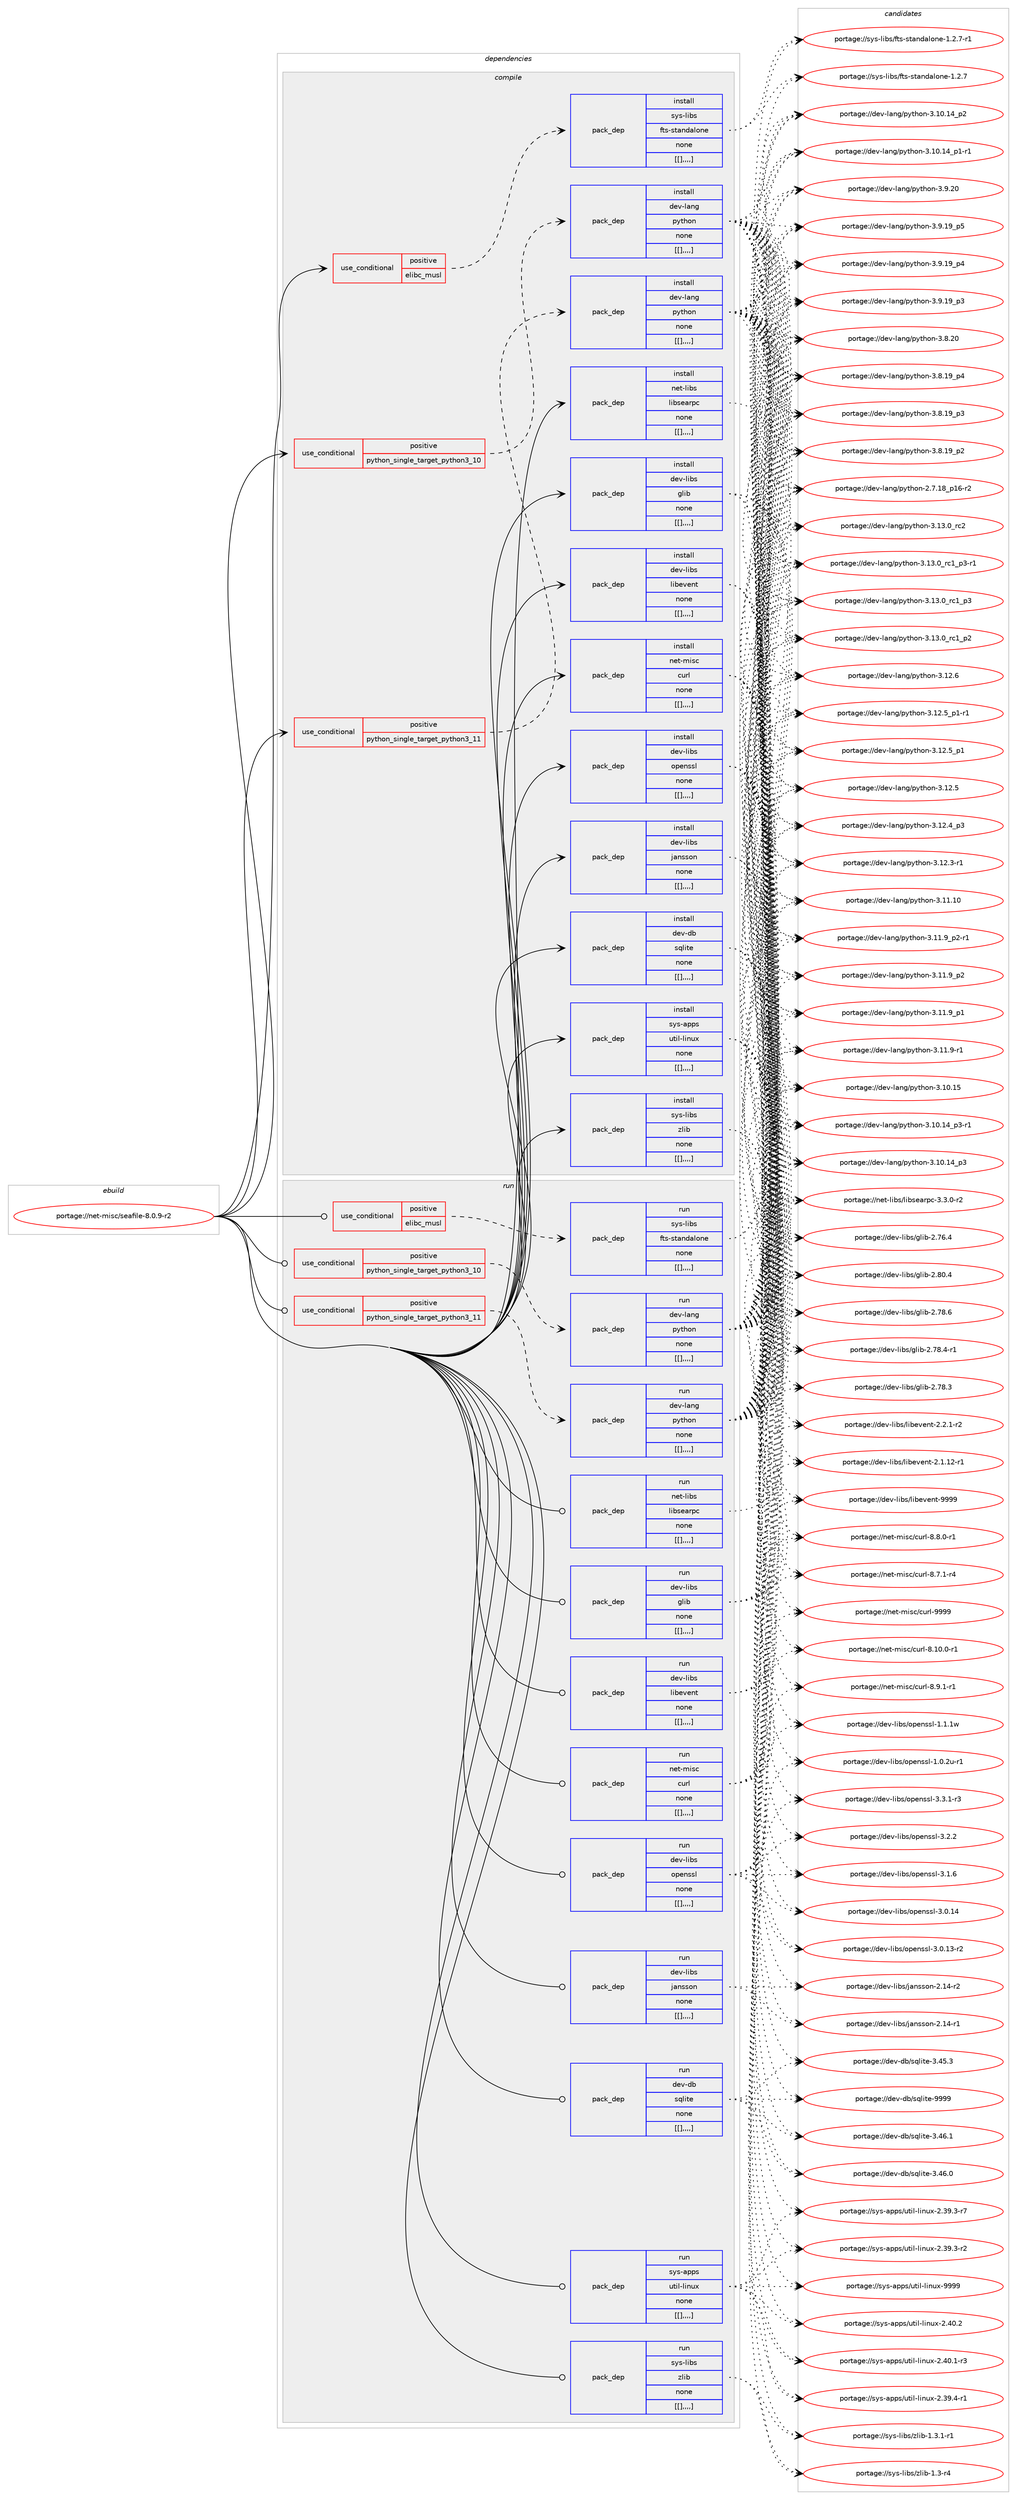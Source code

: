 digraph prolog {

# *************
# Graph options
# *************

newrank=true;
concentrate=true;
compound=true;
graph [rankdir=LR,fontname=Helvetica,fontsize=10,ranksep=1.5];#, ranksep=2.5, nodesep=0.2];
edge  [arrowhead=vee];
node  [fontname=Helvetica,fontsize=10];

# **********
# The ebuild
# **********

subgraph cluster_leftcol {
color=gray;
label=<<i>ebuild</i>>;
id [label="portage://net-misc/seafile-8.0.9-r2", color=red, width=4, href="../net-misc/seafile-8.0.9-r2.svg"];
}

# ****************
# The dependencies
# ****************

subgraph cluster_midcol {
color=gray;
label=<<i>dependencies</i>>;
subgraph cluster_compile {
fillcolor="#eeeeee";
style=filled;
label=<<i>compile</i>>;
subgraph cond102984 {
dependency392266 [label=<<TABLE BORDER="0" CELLBORDER="1" CELLSPACING="0" CELLPADDING="4"><TR><TD ROWSPAN="3" CELLPADDING="10">use_conditional</TD></TR><TR><TD>positive</TD></TR><TR><TD>elibc_musl</TD></TR></TABLE>>, shape=none, color=red];
subgraph pack286423 {
dependency392267 [label=<<TABLE BORDER="0" CELLBORDER="1" CELLSPACING="0" CELLPADDING="4" WIDTH="220"><TR><TD ROWSPAN="6" CELLPADDING="30">pack_dep</TD></TR><TR><TD WIDTH="110">install</TD></TR><TR><TD>sys-libs</TD></TR><TR><TD>fts-standalone</TD></TR><TR><TD>none</TD></TR><TR><TD>[[],,,,]</TD></TR></TABLE>>, shape=none, color=blue];
}
dependency392266:e -> dependency392267:w [weight=20,style="dashed",arrowhead="vee"];
}
id:e -> dependency392266:w [weight=20,style="solid",arrowhead="vee"];
subgraph cond102985 {
dependency392268 [label=<<TABLE BORDER="0" CELLBORDER="1" CELLSPACING="0" CELLPADDING="4"><TR><TD ROWSPAN="3" CELLPADDING="10">use_conditional</TD></TR><TR><TD>positive</TD></TR><TR><TD>python_single_target_python3_10</TD></TR></TABLE>>, shape=none, color=red];
subgraph pack286424 {
dependency392269 [label=<<TABLE BORDER="0" CELLBORDER="1" CELLSPACING="0" CELLPADDING="4" WIDTH="220"><TR><TD ROWSPAN="6" CELLPADDING="30">pack_dep</TD></TR><TR><TD WIDTH="110">install</TD></TR><TR><TD>dev-lang</TD></TR><TR><TD>python</TD></TR><TR><TD>none</TD></TR><TR><TD>[[],,,,]</TD></TR></TABLE>>, shape=none, color=blue];
}
dependency392268:e -> dependency392269:w [weight=20,style="dashed",arrowhead="vee"];
}
id:e -> dependency392268:w [weight=20,style="solid",arrowhead="vee"];
subgraph cond102986 {
dependency392270 [label=<<TABLE BORDER="0" CELLBORDER="1" CELLSPACING="0" CELLPADDING="4"><TR><TD ROWSPAN="3" CELLPADDING="10">use_conditional</TD></TR><TR><TD>positive</TD></TR><TR><TD>python_single_target_python3_11</TD></TR></TABLE>>, shape=none, color=red];
subgraph pack286425 {
dependency392271 [label=<<TABLE BORDER="0" CELLBORDER="1" CELLSPACING="0" CELLPADDING="4" WIDTH="220"><TR><TD ROWSPAN="6" CELLPADDING="30">pack_dep</TD></TR><TR><TD WIDTH="110">install</TD></TR><TR><TD>dev-lang</TD></TR><TR><TD>python</TD></TR><TR><TD>none</TD></TR><TR><TD>[[],,,,]</TD></TR></TABLE>>, shape=none, color=blue];
}
dependency392270:e -> dependency392271:w [weight=20,style="dashed",arrowhead="vee"];
}
id:e -> dependency392270:w [weight=20,style="solid",arrowhead="vee"];
subgraph pack286426 {
dependency392272 [label=<<TABLE BORDER="0" CELLBORDER="1" CELLSPACING="0" CELLPADDING="4" WIDTH="220"><TR><TD ROWSPAN="6" CELLPADDING="30">pack_dep</TD></TR><TR><TD WIDTH="110">install</TD></TR><TR><TD>dev-db</TD></TR><TR><TD>sqlite</TD></TR><TR><TD>none</TD></TR><TR><TD>[[],,,,]</TD></TR></TABLE>>, shape=none, color=blue];
}
id:e -> dependency392272:w [weight=20,style="solid",arrowhead="vee"];
subgraph pack286427 {
dependency392273 [label=<<TABLE BORDER="0" CELLBORDER="1" CELLSPACING="0" CELLPADDING="4" WIDTH="220"><TR><TD ROWSPAN="6" CELLPADDING="30">pack_dep</TD></TR><TR><TD WIDTH="110">install</TD></TR><TR><TD>dev-libs</TD></TR><TR><TD>glib</TD></TR><TR><TD>none</TD></TR><TR><TD>[[],,,,]</TD></TR></TABLE>>, shape=none, color=blue];
}
id:e -> dependency392273:w [weight=20,style="solid",arrowhead="vee"];
subgraph pack286428 {
dependency392274 [label=<<TABLE BORDER="0" CELLBORDER="1" CELLSPACING="0" CELLPADDING="4" WIDTH="220"><TR><TD ROWSPAN="6" CELLPADDING="30">pack_dep</TD></TR><TR><TD WIDTH="110">install</TD></TR><TR><TD>dev-libs</TD></TR><TR><TD>jansson</TD></TR><TR><TD>none</TD></TR><TR><TD>[[],,,,]</TD></TR></TABLE>>, shape=none, color=blue];
}
id:e -> dependency392274:w [weight=20,style="solid",arrowhead="vee"];
subgraph pack286429 {
dependency392275 [label=<<TABLE BORDER="0" CELLBORDER="1" CELLSPACING="0" CELLPADDING="4" WIDTH="220"><TR><TD ROWSPAN="6" CELLPADDING="30">pack_dep</TD></TR><TR><TD WIDTH="110">install</TD></TR><TR><TD>dev-libs</TD></TR><TR><TD>libevent</TD></TR><TR><TD>none</TD></TR><TR><TD>[[],,,,]</TD></TR></TABLE>>, shape=none, color=blue];
}
id:e -> dependency392275:w [weight=20,style="solid",arrowhead="vee"];
subgraph pack286430 {
dependency392276 [label=<<TABLE BORDER="0" CELLBORDER="1" CELLSPACING="0" CELLPADDING="4" WIDTH="220"><TR><TD ROWSPAN="6" CELLPADDING="30">pack_dep</TD></TR><TR><TD WIDTH="110">install</TD></TR><TR><TD>dev-libs</TD></TR><TR><TD>openssl</TD></TR><TR><TD>none</TD></TR><TR><TD>[[],,,,]</TD></TR></TABLE>>, shape=none, color=blue];
}
id:e -> dependency392276:w [weight=20,style="solid",arrowhead="vee"];
subgraph pack286431 {
dependency392277 [label=<<TABLE BORDER="0" CELLBORDER="1" CELLSPACING="0" CELLPADDING="4" WIDTH="220"><TR><TD ROWSPAN="6" CELLPADDING="30">pack_dep</TD></TR><TR><TD WIDTH="110">install</TD></TR><TR><TD>net-libs</TD></TR><TR><TD>libsearpc</TD></TR><TR><TD>none</TD></TR><TR><TD>[[],,,,]</TD></TR></TABLE>>, shape=none, color=blue];
}
id:e -> dependency392277:w [weight=20,style="solid",arrowhead="vee"];
subgraph pack286432 {
dependency392278 [label=<<TABLE BORDER="0" CELLBORDER="1" CELLSPACING="0" CELLPADDING="4" WIDTH="220"><TR><TD ROWSPAN="6" CELLPADDING="30">pack_dep</TD></TR><TR><TD WIDTH="110">install</TD></TR><TR><TD>net-misc</TD></TR><TR><TD>curl</TD></TR><TR><TD>none</TD></TR><TR><TD>[[],,,,]</TD></TR></TABLE>>, shape=none, color=blue];
}
id:e -> dependency392278:w [weight=20,style="solid",arrowhead="vee"];
subgraph pack286433 {
dependency392279 [label=<<TABLE BORDER="0" CELLBORDER="1" CELLSPACING="0" CELLPADDING="4" WIDTH="220"><TR><TD ROWSPAN="6" CELLPADDING="30">pack_dep</TD></TR><TR><TD WIDTH="110">install</TD></TR><TR><TD>sys-apps</TD></TR><TR><TD>util-linux</TD></TR><TR><TD>none</TD></TR><TR><TD>[[],,,,]</TD></TR></TABLE>>, shape=none, color=blue];
}
id:e -> dependency392279:w [weight=20,style="solid",arrowhead="vee"];
subgraph pack286434 {
dependency392280 [label=<<TABLE BORDER="0" CELLBORDER="1" CELLSPACING="0" CELLPADDING="4" WIDTH="220"><TR><TD ROWSPAN="6" CELLPADDING="30">pack_dep</TD></TR><TR><TD WIDTH="110">install</TD></TR><TR><TD>sys-libs</TD></TR><TR><TD>zlib</TD></TR><TR><TD>none</TD></TR><TR><TD>[[],,,,]</TD></TR></TABLE>>, shape=none, color=blue];
}
id:e -> dependency392280:w [weight=20,style="solid",arrowhead="vee"];
}
subgraph cluster_compileandrun {
fillcolor="#eeeeee";
style=filled;
label=<<i>compile and run</i>>;
}
subgraph cluster_run {
fillcolor="#eeeeee";
style=filled;
label=<<i>run</i>>;
subgraph cond102987 {
dependency392281 [label=<<TABLE BORDER="0" CELLBORDER="1" CELLSPACING="0" CELLPADDING="4"><TR><TD ROWSPAN="3" CELLPADDING="10">use_conditional</TD></TR><TR><TD>positive</TD></TR><TR><TD>elibc_musl</TD></TR></TABLE>>, shape=none, color=red];
subgraph pack286435 {
dependency392282 [label=<<TABLE BORDER="0" CELLBORDER="1" CELLSPACING="0" CELLPADDING="4" WIDTH="220"><TR><TD ROWSPAN="6" CELLPADDING="30">pack_dep</TD></TR><TR><TD WIDTH="110">run</TD></TR><TR><TD>sys-libs</TD></TR><TR><TD>fts-standalone</TD></TR><TR><TD>none</TD></TR><TR><TD>[[],,,,]</TD></TR></TABLE>>, shape=none, color=blue];
}
dependency392281:e -> dependency392282:w [weight=20,style="dashed",arrowhead="vee"];
}
id:e -> dependency392281:w [weight=20,style="solid",arrowhead="odot"];
subgraph cond102988 {
dependency392283 [label=<<TABLE BORDER="0" CELLBORDER="1" CELLSPACING="0" CELLPADDING="4"><TR><TD ROWSPAN="3" CELLPADDING="10">use_conditional</TD></TR><TR><TD>positive</TD></TR><TR><TD>python_single_target_python3_10</TD></TR></TABLE>>, shape=none, color=red];
subgraph pack286436 {
dependency392284 [label=<<TABLE BORDER="0" CELLBORDER="1" CELLSPACING="0" CELLPADDING="4" WIDTH="220"><TR><TD ROWSPAN="6" CELLPADDING="30">pack_dep</TD></TR><TR><TD WIDTH="110">run</TD></TR><TR><TD>dev-lang</TD></TR><TR><TD>python</TD></TR><TR><TD>none</TD></TR><TR><TD>[[],,,,]</TD></TR></TABLE>>, shape=none, color=blue];
}
dependency392283:e -> dependency392284:w [weight=20,style="dashed",arrowhead="vee"];
}
id:e -> dependency392283:w [weight=20,style="solid",arrowhead="odot"];
subgraph cond102989 {
dependency392285 [label=<<TABLE BORDER="0" CELLBORDER="1" CELLSPACING="0" CELLPADDING="4"><TR><TD ROWSPAN="3" CELLPADDING="10">use_conditional</TD></TR><TR><TD>positive</TD></TR><TR><TD>python_single_target_python3_11</TD></TR></TABLE>>, shape=none, color=red];
subgraph pack286437 {
dependency392286 [label=<<TABLE BORDER="0" CELLBORDER="1" CELLSPACING="0" CELLPADDING="4" WIDTH="220"><TR><TD ROWSPAN="6" CELLPADDING="30">pack_dep</TD></TR><TR><TD WIDTH="110">run</TD></TR><TR><TD>dev-lang</TD></TR><TR><TD>python</TD></TR><TR><TD>none</TD></TR><TR><TD>[[],,,,]</TD></TR></TABLE>>, shape=none, color=blue];
}
dependency392285:e -> dependency392286:w [weight=20,style="dashed",arrowhead="vee"];
}
id:e -> dependency392285:w [weight=20,style="solid",arrowhead="odot"];
subgraph pack286438 {
dependency392287 [label=<<TABLE BORDER="0" CELLBORDER="1" CELLSPACING="0" CELLPADDING="4" WIDTH="220"><TR><TD ROWSPAN="6" CELLPADDING="30">pack_dep</TD></TR><TR><TD WIDTH="110">run</TD></TR><TR><TD>dev-db</TD></TR><TR><TD>sqlite</TD></TR><TR><TD>none</TD></TR><TR><TD>[[],,,,]</TD></TR></TABLE>>, shape=none, color=blue];
}
id:e -> dependency392287:w [weight=20,style="solid",arrowhead="odot"];
subgraph pack286439 {
dependency392288 [label=<<TABLE BORDER="0" CELLBORDER="1" CELLSPACING="0" CELLPADDING="4" WIDTH="220"><TR><TD ROWSPAN="6" CELLPADDING="30">pack_dep</TD></TR><TR><TD WIDTH="110">run</TD></TR><TR><TD>dev-libs</TD></TR><TR><TD>glib</TD></TR><TR><TD>none</TD></TR><TR><TD>[[],,,,]</TD></TR></TABLE>>, shape=none, color=blue];
}
id:e -> dependency392288:w [weight=20,style="solid",arrowhead="odot"];
subgraph pack286440 {
dependency392289 [label=<<TABLE BORDER="0" CELLBORDER="1" CELLSPACING="0" CELLPADDING="4" WIDTH="220"><TR><TD ROWSPAN="6" CELLPADDING="30">pack_dep</TD></TR><TR><TD WIDTH="110">run</TD></TR><TR><TD>dev-libs</TD></TR><TR><TD>jansson</TD></TR><TR><TD>none</TD></TR><TR><TD>[[],,,,]</TD></TR></TABLE>>, shape=none, color=blue];
}
id:e -> dependency392289:w [weight=20,style="solid",arrowhead="odot"];
subgraph pack286441 {
dependency392290 [label=<<TABLE BORDER="0" CELLBORDER="1" CELLSPACING="0" CELLPADDING="4" WIDTH="220"><TR><TD ROWSPAN="6" CELLPADDING="30">pack_dep</TD></TR><TR><TD WIDTH="110">run</TD></TR><TR><TD>dev-libs</TD></TR><TR><TD>libevent</TD></TR><TR><TD>none</TD></TR><TR><TD>[[],,,,]</TD></TR></TABLE>>, shape=none, color=blue];
}
id:e -> dependency392290:w [weight=20,style="solid",arrowhead="odot"];
subgraph pack286442 {
dependency392291 [label=<<TABLE BORDER="0" CELLBORDER="1" CELLSPACING="0" CELLPADDING="4" WIDTH="220"><TR><TD ROWSPAN="6" CELLPADDING="30">pack_dep</TD></TR><TR><TD WIDTH="110">run</TD></TR><TR><TD>dev-libs</TD></TR><TR><TD>openssl</TD></TR><TR><TD>none</TD></TR><TR><TD>[[],,,,]</TD></TR></TABLE>>, shape=none, color=blue];
}
id:e -> dependency392291:w [weight=20,style="solid",arrowhead="odot"];
subgraph pack286443 {
dependency392292 [label=<<TABLE BORDER="0" CELLBORDER="1" CELLSPACING="0" CELLPADDING="4" WIDTH="220"><TR><TD ROWSPAN="6" CELLPADDING="30">pack_dep</TD></TR><TR><TD WIDTH="110">run</TD></TR><TR><TD>net-libs</TD></TR><TR><TD>libsearpc</TD></TR><TR><TD>none</TD></TR><TR><TD>[[],,,,]</TD></TR></TABLE>>, shape=none, color=blue];
}
id:e -> dependency392292:w [weight=20,style="solid",arrowhead="odot"];
subgraph pack286444 {
dependency392293 [label=<<TABLE BORDER="0" CELLBORDER="1" CELLSPACING="0" CELLPADDING="4" WIDTH="220"><TR><TD ROWSPAN="6" CELLPADDING="30">pack_dep</TD></TR><TR><TD WIDTH="110">run</TD></TR><TR><TD>net-misc</TD></TR><TR><TD>curl</TD></TR><TR><TD>none</TD></TR><TR><TD>[[],,,,]</TD></TR></TABLE>>, shape=none, color=blue];
}
id:e -> dependency392293:w [weight=20,style="solid",arrowhead="odot"];
subgraph pack286445 {
dependency392294 [label=<<TABLE BORDER="0" CELLBORDER="1" CELLSPACING="0" CELLPADDING="4" WIDTH="220"><TR><TD ROWSPAN="6" CELLPADDING="30">pack_dep</TD></TR><TR><TD WIDTH="110">run</TD></TR><TR><TD>sys-apps</TD></TR><TR><TD>util-linux</TD></TR><TR><TD>none</TD></TR><TR><TD>[[],,,,]</TD></TR></TABLE>>, shape=none, color=blue];
}
id:e -> dependency392294:w [weight=20,style="solid",arrowhead="odot"];
subgraph pack286446 {
dependency392295 [label=<<TABLE BORDER="0" CELLBORDER="1" CELLSPACING="0" CELLPADDING="4" WIDTH="220"><TR><TD ROWSPAN="6" CELLPADDING="30">pack_dep</TD></TR><TR><TD WIDTH="110">run</TD></TR><TR><TD>sys-libs</TD></TR><TR><TD>zlib</TD></TR><TR><TD>none</TD></TR><TR><TD>[[],,,,]</TD></TR></TABLE>>, shape=none, color=blue];
}
id:e -> dependency392295:w [weight=20,style="solid",arrowhead="odot"];
}
}

# **************
# The candidates
# **************

subgraph cluster_choices {
rank=same;
color=gray;
label=<<i>candidates</i>>;

subgraph choice286423 {
color=black;
nodesep=1;
choice1151211154510810598115471021161154511511697110100971081111101014549465046554511449 [label="portage://sys-libs/fts-standalone-1.2.7-r1", color=red, width=4,href="../sys-libs/fts-standalone-1.2.7-r1.svg"];
choice115121115451081059811547102116115451151169711010097108111110101454946504655 [label="portage://sys-libs/fts-standalone-1.2.7", color=red, width=4,href="../sys-libs/fts-standalone-1.2.7.svg"];
dependency392267:e -> choice1151211154510810598115471021161154511511697110100971081111101014549465046554511449:w [style=dotted,weight="100"];
dependency392267:e -> choice115121115451081059811547102116115451151169711010097108111110101454946504655:w [style=dotted,weight="100"];
}
subgraph choice286424 {
color=black;
nodesep=1;
choice10010111845108971101034711212111610411111045514649514648951149950 [label="portage://dev-lang/python-3.13.0_rc2", color=red, width=4,href="../dev-lang/python-3.13.0_rc2.svg"];
choice1001011184510897110103471121211161041111104551464951464895114994995112514511449 [label="portage://dev-lang/python-3.13.0_rc1_p3-r1", color=red, width=4,href="../dev-lang/python-3.13.0_rc1_p3-r1.svg"];
choice100101118451089711010347112121116104111110455146495146489511499499511251 [label="portage://dev-lang/python-3.13.0_rc1_p3", color=red, width=4,href="../dev-lang/python-3.13.0_rc1_p3.svg"];
choice100101118451089711010347112121116104111110455146495146489511499499511250 [label="portage://dev-lang/python-3.13.0_rc1_p2", color=red, width=4,href="../dev-lang/python-3.13.0_rc1_p2.svg"];
choice10010111845108971101034711212111610411111045514649504654 [label="portage://dev-lang/python-3.12.6", color=red, width=4,href="../dev-lang/python-3.12.6.svg"];
choice1001011184510897110103471121211161041111104551464950465395112494511449 [label="portage://dev-lang/python-3.12.5_p1-r1", color=red, width=4,href="../dev-lang/python-3.12.5_p1-r1.svg"];
choice100101118451089711010347112121116104111110455146495046539511249 [label="portage://dev-lang/python-3.12.5_p1", color=red, width=4,href="../dev-lang/python-3.12.5_p1.svg"];
choice10010111845108971101034711212111610411111045514649504653 [label="portage://dev-lang/python-3.12.5", color=red, width=4,href="../dev-lang/python-3.12.5.svg"];
choice100101118451089711010347112121116104111110455146495046529511251 [label="portage://dev-lang/python-3.12.4_p3", color=red, width=4,href="../dev-lang/python-3.12.4_p3.svg"];
choice100101118451089711010347112121116104111110455146495046514511449 [label="portage://dev-lang/python-3.12.3-r1", color=red, width=4,href="../dev-lang/python-3.12.3-r1.svg"];
choice1001011184510897110103471121211161041111104551464949464948 [label="portage://dev-lang/python-3.11.10", color=red, width=4,href="../dev-lang/python-3.11.10.svg"];
choice1001011184510897110103471121211161041111104551464949465795112504511449 [label="portage://dev-lang/python-3.11.9_p2-r1", color=red, width=4,href="../dev-lang/python-3.11.9_p2-r1.svg"];
choice100101118451089711010347112121116104111110455146494946579511250 [label="portage://dev-lang/python-3.11.9_p2", color=red, width=4,href="../dev-lang/python-3.11.9_p2.svg"];
choice100101118451089711010347112121116104111110455146494946579511249 [label="portage://dev-lang/python-3.11.9_p1", color=red, width=4,href="../dev-lang/python-3.11.9_p1.svg"];
choice100101118451089711010347112121116104111110455146494946574511449 [label="portage://dev-lang/python-3.11.9-r1", color=red, width=4,href="../dev-lang/python-3.11.9-r1.svg"];
choice1001011184510897110103471121211161041111104551464948464953 [label="portage://dev-lang/python-3.10.15", color=red, width=4,href="../dev-lang/python-3.10.15.svg"];
choice100101118451089711010347112121116104111110455146494846495295112514511449 [label="portage://dev-lang/python-3.10.14_p3-r1", color=red, width=4,href="../dev-lang/python-3.10.14_p3-r1.svg"];
choice10010111845108971101034711212111610411111045514649484649529511251 [label="portage://dev-lang/python-3.10.14_p3", color=red, width=4,href="../dev-lang/python-3.10.14_p3.svg"];
choice10010111845108971101034711212111610411111045514649484649529511250 [label="portage://dev-lang/python-3.10.14_p2", color=red, width=4,href="../dev-lang/python-3.10.14_p2.svg"];
choice100101118451089711010347112121116104111110455146494846495295112494511449 [label="portage://dev-lang/python-3.10.14_p1-r1", color=red, width=4,href="../dev-lang/python-3.10.14_p1-r1.svg"];
choice10010111845108971101034711212111610411111045514657465048 [label="portage://dev-lang/python-3.9.20", color=red, width=4,href="../dev-lang/python-3.9.20.svg"];
choice100101118451089711010347112121116104111110455146574649579511253 [label="portage://dev-lang/python-3.9.19_p5", color=red, width=4,href="../dev-lang/python-3.9.19_p5.svg"];
choice100101118451089711010347112121116104111110455146574649579511252 [label="portage://dev-lang/python-3.9.19_p4", color=red, width=4,href="../dev-lang/python-3.9.19_p4.svg"];
choice100101118451089711010347112121116104111110455146574649579511251 [label="portage://dev-lang/python-3.9.19_p3", color=red, width=4,href="../dev-lang/python-3.9.19_p3.svg"];
choice10010111845108971101034711212111610411111045514656465048 [label="portage://dev-lang/python-3.8.20", color=red, width=4,href="../dev-lang/python-3.8.20.svg"];
choice100101118451089711010347112121116104111110455146564649579511252 [label="portage://dev-lang/python-3.8.19_p4", color=red, width=4,href="../dev-lang/python-3.8.19_p4.svg"];
choice100101118451089711010347112121116104111110455146564649579511251 [label="portage://dev-lang/python-3.8.19_p3", color=red, width=4,href="../dev-lang/python-3.8.19_p3.svg"];
choice100101118451089711010347112121116104111110455146564649579511250 [label="portage://dev-lang/python-3.8.19_p2", color=red, width=4,href="../dev-lang/python-3.8.19_p2.svg"];
choice100101118451089711010347112121116104111110455046554649569511249544511450 [label="portage://dev-lang/python-2.7.18_p16-r2", color=red, width=4,href="../dev-lang/python-2.7.18_p16-r2.svg"];
dependency392269:e -> choice10010111845108971101034711212111610411111045514649514648951149950:w [style=dotted,weight="100"];
dependency392269:e -> choice1001011184510897110103471121211161041111104551464951464895114994995112514511449:w [style=dotted,weight="100"];
dependency392269:e -> choice100101118451089711010347112121116104111110455146495146489511499499511251:w [style=dotted,weight="100"];
dependency392269:e -> choice100101118451089711010347112121116104111110455146495146489511499499511250:w [style=dotted,weight="100"];
dependency392269:e -> choice10010111845108971101034711212111610411111045514649504654:w [style=dotted,weight="100"];
dependency392269:e -> choice1001011184510897110103471121211161041111104551464950465395112494511449:w [style=dotted,weight="100"];
dependency392269:e -> choice100101118451089711010347112121116104111110455146495046539511249:w [style=dotted,weight="100"];
dependency392269:e -> choice10010111845108971101034711212111610411111045514649504653:w [style=dotted,weight="100"];
dependency392269:e -> choice100101118451089711010347112121116104111110455146495046529511251:w [style=dotted,weight="100"];
dependency392269:e -> choice100101118451089711010347112121116104111110455146495046514511449:w [style=dotted,weight="100"];
dependency392269:e -> choice1001011184510897110103471121211161041111104551464949464948:w [style=dotted,weight="100"];
dependency392269:e -> choice1001011184510897110103471121211161041111104551464949465795112504511449:w [style=dotted,weight="100"];
dependency392269:e -> choice100101118451089711010347112121116104111110455146494946579511250:w [style=dotted,weight="100"];
dependency392269:e -> choice100101118451089711010347112121116104111110455146494946579511249:w [style=dotted,weight="100"];
dependency392269:e -> choice100101118451089711010347112121116104111110455146494946574511449:w [style=dotted,weight="100"];
dependency392269:e -> choice1001011184510897110103471121211161041111104551464948464953:w [style=dotted,weight="100"];
dependency392269:e -> choice100101118451089711010347112121116104111110455146494846495295112514511449:w [style=dotted,weight="100"];
dependency392269:e -> choice10010111845108971101034711212111610411111045514649484649529511251:w [style=dotted,weight="100"];
dependency392269:e -> choice10010111845108971101034711212111610411111045514649484649529511250:w [style=dotted,weight="100"];
dependency392269:e -> choice100101118451089711010347112121116104111110455146494846495295112494511449:w [style=dotted,weight="100"];
dependency392269:e -> choice10010111845108971101034711212111610411111045514657465048:w [style=dotted,weight="100"];
dependency392269:e -> choice100101118451089711010347112121116104111110455146574649579511253:w [style=dotted,weight="100"];
dependency392269:e -> choice100101118451089711010347112121116104111110455146574649579511252:w [style=dotted,weight="100"];
dependency392269:e -> choice100101118451089711010347112121116104111110455146574649579511251:w [style=dotted,weight="100"];
dependency392269:e -> choice10010111845108971101034711212111610411111045514656465048:w [style=dotted,weight="100"];
dependency392269:e -> choice100101118451089711010347112121116104111110455146564649579511252:w [style=dotted,weight="100"];
dependency392269:e -> choice100101118451089711010347112121116104111110455146564649579511251:w [style=dotted,weight="100"];
dependency392269:e -> choice100101118451089711010347112121116104111110455146564649579511250:w [style=dotted,weight="100"];
dependency392269:e -> choice100101118451089711010347112121116104111110455046554649569511249544511450:w [style=dotted,weight="100"];
}
subgraph choice286425 {
color=black;
nodesep=1;
choice10010111845108971101034711212111610411111045514649514648951149950 [label="portage://dev-lang/python-3.13.0_rc2", color=red, width=4,href="../dev-lang/python-3.13.0_rc2.svg"];
choice1001011184510897110103471121211161041111104551464951464895114994995112514511449 [label="portage://dev-lang/python-3.13.0_rc1_p3-r1", color=red, width=4,href="../dev-lang/python-3.13.0_rc1_p3-r1.svg"];
choice100101118451089711010347112121116104111110455146495146489511499499511251 [label="portage://dev-lang/python-3.13.0_rc1_p3", color=red, width=4,href="../dev-lang/python-3.13.0_rc1_p3.svg"];
choice100101118451089711010347112121116104111110455146495146489511499499511250 [label="portage://dev-lang/python-3.13.0_rc1_p2", color=red, width=4,href="../dev-lang/python-3.13.0_rc1_p2.svg"];
choice10010111845108971101034711212111610411111045514649504654 [label="portage://dev-lang/python-3.12.6", color=red, width=4,href="../dev-lang/python-3.12.6.svg"];
choice1001011184510897110103471121211161041111104551464950465395112494511449 [label="portage://dev-lang/python-3.12.5_p1-r1", color=red, width=4,href="../dev-lang/python-3.12.5_p1-r1.svg"];
choice100101118451089711010347112121116104111110455146495046539511249 [label="portage://dev-lang/python-3.12.5_p1", color=red, width=4,href="../dev-lang/python-3.12.5_p1.svg"];
choice10010111845108971101034711212111610411111045514649504653 [label="portage://dev-lang/python-3.12.5", color=red, width=4,href="../dev-lang/python-3.12.5.svg"];
choice100101118451089711010347112121116104111110455146495046529511251 [label="portage://dev-lang/python-3.12.4_p3", color=red, width=4,href="../dev-lang/python-3.12.4_p3.svg"];
choice100101118451089711010347112121116104111110455146495046514511449 [label="portage://dev-lang/python-3.12.3-r1", color=red, width=4,href="../dev-lang/python-3.12.3-r1.svg"];
choice1001011184510897110103471121211161041111104551464949464948 [label="portage://dev-lang/python-3.11.10", color=red, width=4,href="../dev-lang/python-3.11.10.svg"];
choice1001011184510897110103471121211161041111104551464949465795112504511449 [label="portage://dev-lang/python-3.11.9_p2-r1", color=red, width=4,href="../dev-lang/python-3.11.9_p2-r1.svg"];
choice100101118451089711010347112121116104111110455146494946579511250 [label="portage://dev-lang/python-3.11.9_p2", color=red, width=4,href="../dev-lang/python-3.11.9_p2.svg"];
choice100101118451089711010347112121116104111110455146494946579511249 [label="portage://dev-lang/python-3.11.9_p1", color=red, width=4,href="../dev-lang/python-3.11.9_p1.svg"];
choice100101118451089711010347112121116104111110455146494946574511449 [label="portage://dev-lang/python-3.11.9-r1", color=red, width=4,href="../dev-lang/python-3.11.9-r1.svg"];
choice1001011184510897110103471121211161041111104551464948464953 [label="portage://dev-lang/python-3.10.15", color=red, width=4,href="../dev-lang/python-3.10.15.svg"];
choice100101118451089711010347112121116104111110455146494846495295112514511449 [label="portage://dev-lang/python-3.10.14_p3-r1", color=red, width=4,href="../dev-lang/python-3.10.14_p3-r1.svg"];
choice10010111845108971101034711212111610411111045514649484649529511251 [label="portage://dev-lang/python-3.10.14_p3", color=red, width=4,href="../dev-lang/python-3.10.14_p3.svg"];
choice10010111845108971101034711212111610411111045514649484649529511250 [label="portage://dev-lang/python-3.10.14_p2", color=red, width=4,href="../dev-lang/python-3.10.14_p2.svg"];
choice100101118451089711010347112121116104111110455146494846495295112494511449 [label="portage://dev-lang/python-3.10.14_p1-r1", color=red, width=4,href="../dev-lang/python-3.10.14_p1-r1.svg"];
choice10010111845108971101034711212111610411111045514657465048 [label="portage://dev-lang/python-3.9.20", color=red, width=4,href="../dev-lang/python-3.9.20.svg"];
choice100101118451089711010347112121116104111110455146574649579511253 [label="portage://dev-lang/python-3.9.19_p5", color=red, width=4,href="../dev-lang/python-3.9.19_p5.svg"];
choice100101118451089711010347112121116104111110455146574649579511252 [label="portage://dev-lang/python-3.9.19_p4", color=red, width=4,href="../dev-lang/python-3.9.19_p4.svg"];
choice100101118451089711010347112121116104111110455146574649579511251 [label="portage://dev-lang/python-3.9.19_p3", color=red, width=4,href="../dev-lang/python-3.9.19_p3.svg"];
choice10010111845108971101034711212111610411111045514656465048 [label="portage://dev-lang/python-3.8.20", color=red, width=4,href="../dev-lang/python-3.8.20.svg"];
choice100101118451089711010347112121116104111110455146564649579511252 [label="portage://dev-lang/python-3.8.19_p4", color=red, width=4,href="../dev-lang/python-3.8.19_p4.svg"];
choice100101118451089711010347112121116104111110455146564649579511251 [label="portage://dev-lang/python-3.8.19_p3", color=red, width=4,href="../dev-lang/python-3.8.19_p3.svg"];
choice100101118451089711010347112121116104111110455146564649579511250 [label="portage://dev-lang/python-3.8.19_p2", color=red, width=4,href="../dev-lang/python-3.8.19_p2.svg"];
choice100101118451089711010347112121116104111110455046554649569511249544511450 [label="portage://dev-lang/python-2.7.18_p16-r2", color=red, width=4,href="../dev-lang/python-2.7.18_p16-r2.svg"];
dependency392271:e -> choice10010111845108971101034711212111610411111045514649514648951149950:w [style=dotted,weight="100"];
dependency392271:e -> choice1001011184510897110103471121211161041111104551464951464895114994995112514511449:w [style=dotted,weight="100"];
dependency392271:e -> choice100101118451089711010347112121116104111110455146495146489511499499511251:w [style=dotted,weight="100"];
dependency392271:e -> choice100101118451089711010347112121116104111110455146495146489511499499511250:w [style=dotted,weight="100"];
dependency392271:e -> choice10010111845108971101034711212111610411111045514649504654:w [style=dotted,weight="100"];
dependency392271:e -> choice1001011184510897110103471121211161041111104551464950465395112494511449:w [style=dotted,weight="100"];
dependency392271:e -> choice100101118451089711010347112121116104111110455146495046539511249:w [style=dotted,weight="100"];
dependency392271:e -> choice10010111845108971101034711212111610411111045514649504653:w [style=dotted,weight="100"];
dependency392271:e -> choice100101118451089711010347112121116104111110455146495046529511251:w [style=dotted,weight="100"];
dependency392271:e -> choice100101118451089711010347112121116104111110455146495046514511449:w [style=dotted,weight="100"];
dependency392271:e -> choice1001011184510897110103471121211161041111104551464949464948:w [style=dotted,weight="100"];
dependency392271:e -> choice1001011184510897110103471121211161041111104551464949465795112504511449:w [style=dotted,weight="100"];
dependency392271:e -> choice100101118451089711010347112121116104111110455146494946579511250:w [style=dotted,weight="100"];
dependency392271:e -> choice100101118451089711010347112121116104111110455146494946579511249:w [style=dotted,weight="100"];
dependency392271:e -> choice100101118451089711010347112121116104111110455146494946574511449:w [style=dotted,weight="100"];
dependency392271:e -> choice1001011184510897110103471121211161041111104551464948464953:w [style=dotted,weight="100"];
dependency392271:e -> choice100101118451089711010347112121116104111110455146494846495295112514511449:w [style=dotted,weight="100"];
dependency392271:e -> choice10010111845108971101034711212111610411111045514649484649529511251:w [style=dotted,weight="100"];
dependency392271:e -> choice10010111845108971101034711212111610411111045514649484649529511250:w [style=dotted,weight="100"];
dependency392271:e -> choice100101118451089711010347112121116104111110455146494846495295112494511449:w [style=dotted,weight="100"];
dependency392271:e -> choice10010111845108971101034711212111610411111045514657465048:w [style=dotted,weight="100"];
dependency392271:e -> choice100101118451089711010347112121116104111110455146574649579511253:w [style=dotted,weight="100"];
dependency392271:e -> choice100101118451089711010347112121116104111110455146574649579511252:w [style=dotted,weight="100"];
dependency392271:e -> choice100101118451089711010347112121116104111110455146574649579511251:w [style=dotted,weight="100"];
dependency392271:e -> choice10010111845108971101034711212111610411111045514656465048:w [style=dotted,weight="100"];
dependency392271:e -> choice100101118451089711010347112121116104111110455146564649579511252:w [style=dotted,weight="100"];
dependency392271:e -> choice100101118451089711010347112121116104111110455146564649579511251:w [style=dotted,weight="100"];
dependency392271:e -> choice100101118451089711010347112121116104111110455146564649579511250:w [style=dotted,weight="100"];
dependency392271:e -> choice100101118451089711010347112121116104111110455046554649569511249544511450:w [style=dotted,weight="100"];
}
subgraph choice286426 {
color=black;
nodesep=1;
choice1001011184510098471151131081051161014557575757 [label="portage://dev-db/sqlite-9999", color=red, width=4,href="../dev-db/sqlite-9999.svg"];
choice10010111845100984711511310810511610145514652544649 [label="portage://dev-db/sqlite-3.46.1", color=red, width=4,href="../dev-db/sqlite-3.46.1.svg"];
choice10010111845100984711511310810511610145514652544648 [label="portage://dev-db/sqlite-3.46.0", color=red, width=4,href="../dev-db/sqlite-3.46.0.svg"];
choice10010111845100984711511310810511610145514652534651 [label="portage://dev-db/sqlite-3.45.3", color=red, width=4,href="../dev-db/sqlite-3.45.3.svg"];
dependency392272:e -> choice1001011184510098471151131081051161014557575757:w [style=dotted,weight="100"];
dependency392272:e -> choice10010111845100984711511310810511610145514652544649:w [style=dotted,weight="100"];
dependency392272:e -> choice10010111845100984711511310810511610145514652544648:w [style=dotted,weight="100"];
dependency392272:e -> choice10010111845100984711511310810511610145514652534651:w [style=dotted,weight="100"];
}
subgraph choice286427 {
color=black;
nodesep=1;
choice1001011184510810598115471031081059845504656484652 [label="portage://dev-libs/glib-2.80.4", color=red, width=4,href="../dev-libs/glib-2.80.4.svg"];
choice1001011184510810598115471031081059845504655564654 [label="portage://dev-libs/glib-2.78.6", color=red, width=4,href="../dev-libs/glib-2.78.6.svg"];
choice10010111845108105981154710310810598455046555646524511449 [label="portage://dev-libs/glib-2.78.4-r1", color=red, width=4,href="../dev-libs/glib-2.78.4-r1.svg"];
choice1001011184510810598115471031081059845504655564651 [label="portage://dev-libs/glib-2.78.3", color=red, width=4,href="../dev-libs/glib-2.78.3.svg"];
choice1001011184510810598115471031081059845504655544652 [label="portage://dev-libs/glib-2.76.4", color=red, width=4,href="../dev-libs/glib-2.76.4.svg"];
dependency392273:e -> choice1001011184510810598115471031081059845504656484652:w [style=dotted,weight="100"];
dependency392273:e -> choice1001011184510810598115471031081059845504655564654:w [style=dotted,weight="100"];
dependency392273:e -> choice10010111845108105981154710310810598455046555646524511449:w [style=dotted,weight="100"];
dependency392273:e -> choice1001011184510810598115471031081059845504655564651:w [style=dotted,weight="100"];
dependency392273:e -> choice1001011184510810598115471031081059845504655544652:w [style=dotted,weight="100"];
}
subgraph choice286428 {
color=black;
nodesep=1;
choice1001011184510810598115471069711011511511111045504649524511450 [label="portage://dev-libs/jansson-2.14-r2", color=red, width=4,href="../dev-libs/jansson-2.14-r2.svg"];
choice1001011184510810598115471069711011511511111045504649524511449 [label="portage://dev-libs/jansson-2.14-r1", color=red, width=4,href="../dev-libs/jansson-2.14-r1.svg"];
dependency392274:e -> choice1001011184510810598115471069711011511511111045504649524511450:w [style=dotted,weight="100"];
dependency392274:e -> choice1001011184510810598115471069711011511511111045504649524511449:w [style=dotted,weight="100"];
}
subgraph choice286429 {
color=black;
nodesep=1;
choice100101118451081059811547108105981011181011101164557575757 [label="portage://dev-libs/libevent-9999", color=red, width=4,href="../dev-libs/libevent-9999.svg"];
choice100101118451081059811547108105981011181011101164550465046494511450 [label="portage://dev-libs/libevent-2.2.1-r2", color=red, width=4,href="../dev-libs/libevent-2.2.1-r2.svg"];
choice10010111845108105981154710810598101118101110116455046494649504511449 [label="portage://dev-libs/libevent-2.1.12-r1", color=red, width=4,href="../dev-libs/libevent-2.1.12-r1.svg"];
dependency392275:e -> choice100101118451081059811547108105981011181011101164557575757:w [style=dotted,weight="100"];
dependency392275:e -> choice100101118451081059811547108105981011181011101164550465046494511450:w [style=dotted,weight="100"];
dependency392275:e -> choice10010111845108105981154710810598101118101110116455046494649504511449:w [style=dotted,weight="100"];
}
subgraph choice286430 {
color=black;
nodesep=1;
choice1001011184510810598115471111121011101151151084551465146494511451 [label="portage://dev-libs/openssl-3.3.1-r3", color=red, width=4,href="../dev-libs/openssl-3.3.1-r3.svg"];
choice100101118451081059811547111112101110115115108455146504650 [label="portage://dev-libs/openssl-3.2.2", color=red, width=4,href="../dev-libs/openssl-3.2.2.svg"];
choice100101118451081059811547111112101110115115108455146494654 [label="portage://dev-libs/openssl-3.1.6", color=red, width=4,href="../dev-libs/openssl-3.1.6.svg"];
choice10010111845108105981154711111210111011511510845514648464952 [label="portage://dev-libs/openssl-3.0.14", color=red, width=4,href="../dev-libs/openssl-3.0.14.svg"];
choice100101118451081059811547111112101110115115108455146484649514511450 [label="portage://dev-libs/openssl-3.0.13-r2", color=red, width=4,href="../dev-libs/openssl-3.0.13-r2.svg"];
choice100101118451081059811547111112101110115115108454946494649119 [label="portage://dev-libs/openssl-1.1.1w", color=red, width=4,href="../dev-libs/openssl-1.1.1w.svg"];
choice1001011184510810598115471111121011101151151084549464846501174511449 [label="portage://dev-libs/openssl-1.0.2u-r1", color=red, width=4,href="../dev-libs/openssl-1.0.2u-r1.svg"];
dependency392276:e -> choice1001011184510810598115471111121011101151151084551465146494511451:w [style=dotted,weight="100"];
dependency392276:e -> choice100101118451081059811547111112101110115115108455146504650:w [style=dotted,weight="100"];
dependency392276:e -> choice100101118451081059811547111112101110115115108455146494654:w [style=dotted,weight="100"];
dependency392276:e -> choice10010111845108105981154711111210111011511510845514648464952:w [style=dotted,weight="100"];
dependency392276:e -> choice100101118451081059811547111112101110115115108455146484649514511450:w [style=dotted,weight="100"];
dependency392276:e -> choice100101118451081059811547111112101110115115108454946494649119:w [style=dotted,weight="100"];
dependency392276:e -> choice1001011184510810598115471111121011101151151084549464846501174511449:w [style=dotted,weight="100"];
}
subgraph choice286431 {
color=black;
nodesep=1;
choice1101011164510810598115471081059811510197114112994551465146484511450 [label="portage://net-libs/libsearpc-3.3.0-r2", color=red, width=4,href="../net-libs/libsearpc-3.3.0-r2.svg"];
dependency392277:e -> choice1101011164510810598115471081059811510197114112994551465146484511450:w [style=dotted,weight="100"];
}
subgraph choice286432 {
color=black;
nodesep=1;
choice110101116451091051159947991171141084557575757 [label="portage://net-misc/curl-9999", color=red, width=4,href="../net-misc/curl-9999.svg"];
choice11010111645109105115994799117114108455646494846484511449 [label="portage://net-misc/curl-8.10.0-r1", color=red, width=4,href="../net-misc/curl-8.10.0-r1.svg"];
choice110101116451091051159947991171141084556465746494511449 [label="portage://net-misc/curl-8.9.1-r1", color=red, width=4,href="../net-misc/curl-8.9.1-r1.svg"];
choice110101116451091051159947991171141084556465646484511449 [label="portage://net-misc/curl-8.8.0-r1", color=red, width=4,href="../net-misc/curl-8.8.0-r1.svg"];
choice110101116451091051159947991171141084556465546494511452 [label="portage://net-misc/curl-8.7.1-r4", color=red, width=4,href="../net-misc/curl-8.7.1-r4.svg"];
dependency392278:e -> choice110101116451091051159947991171141084557575757:w [style=dotted,weight="100"];
dependency392278:e -> choice11010111645109105115994799117114108455646494846484511449:w [style=dotted,weight="100"];
dependency392278:e -> choice110101116451091051159947991171141084556465746494511449:w [style=dotted,weight="100"];
dependency392278:e -> choice110101116451091051159947991171141084556465646484511449:w [style=dotted,weight="100"];
dependency392278:e -> choice110101116451091051159947991171141084556465546494511452:w [style=dotted,weight="100"];
}
subgraph choice286433 {
color=black;
nodesep=1;
choice115121115459711211211547117116105108451081051101171204557575757 [label="portage://sys-apps/util-linux-9999", color=red, width=4,href="../sys-apps/util-linux-9999.svg"];
choice1151211154597112112115471171161051084510810511011712045504652484650 [label="portage://sys-apps/util-linux-2.40.2", color=red, width=4,href="../sys-apps/util-linux-2.40.2.svg"];
choice11512111545971121121154711711610510845108105110117120455046524846494511451 [label="portage://sys-apps/util-linux-2.40.1-r3", color=red, width=4,href="../sys-apps/util-linux-2.40.1-r3.svg"];
choice11512111545971121121154711711610510845108105110117120455046515746524511449 [label="portage://sys-apps/util-linux-2.39.4-r1", color=red, width=4,href="../sys-apps/util-linux-2.39.4-r1.svg"];
choice11512111545971121121154711711610510845108105110117120455046515746514511455 [label="portage://sys-apps/util-linux-2.39.3-r7", color=red, width=4,href="../sys-apps/util-linux-2.39.3-r7.svg"];
choice11512111545971121121154711711610510845108105110117120455046515746514511450 [label="portage://sys-apps/util-linux-2.39.3-r2", color=red, width=4,href="../sys-apps/util-linux-2.39.3-r2.svg"];
dependency392279:e -> choice115121115459711211211547117116105108451081051101171204557575757:w [style=dotted,weight="100"];
dependency392279:e -> choice1151211154597112112115471171161051084510810511011712045504652484650:w [style=dotted,weight="100"];
dependency392279:e -> choice11512111545971121121154711711610510845108105110117120455046524846494511451:w [style=dotted,weight="100"];
dependency392279:e -> choice11512111545971121121154711711610510845108105110117120455046515746524511449:w [style=dotted,weight="100"];
dependency392279:e -> choice11512111545971121121154711711610510845108105110117120455046515746514511455:w [style=dotted,weight="100"];
dependency392279:e -> choice11512111545971121121154711711610510845108105110117120455046515746514511450:w [style=dotted,weight="100"];
}
subgraph choice286434 {
color=black;
nodesep=1;
choice115121115451081059811547122108105984549465146494511449 [label="portage://sys-libs/zlib-1.3.1-r1", color=red, width=4,href="../sys-libs/zlib-1.3.1-r1.svg"];
choice11512111545108105981154712210810598454946514511452 [label="portage://sys-libs/zlib-1.3-r4", color=red, width=4,href="../sys-libs/zlib-1.3-r4.svg"];
dependency392280:e -> choice115121115451081059811547122108105984549465146494511449:w [style=dotted,weight="100"];
dependency392280:e -> choice11512111545108105981154712210810598454946514511452:w [style=dotted,weight="100"];
}
subgraph choice286435 {
color=black;
nodesep=1;
choice1151211154510810598115471021161154511511697110100971081111101014549465046554511449 [label="portage://sys-libs/fts-standalone-1.2.7-r1", color=red, width=4,href="../sys-libs/fts-standalone-1.2.7-r1.svg"];
choice115121115451081059811547102116115451151169711010097108111110101454946504655 [label="portage://sys-libs/fts-standalone-1.2.7", color=red, width=4,href="../sys-libs/fts-standalone-1.2.7.svg"];
dependency392282:e -> choice1151211154510810598115471021161154511511697110100971081111101014549465046554511449:w [style=dotted,weight="100"];
dependency392282:e -> choice115121115451081059811547102116115451151169711010097108111110101454946504655:w [style=dotted,weight="100"];
}
subgraph choice286436 {
color=black;
nodesep=1;
choice10010111845108971101034711212111610411111045514649514648951149950 [label="portage://dev-lang/python-3.13.0_rc2", color=red, width=4,href="../dev-lang/python-3.13.0_rc2.svg"];
choice1001011184510897110103471121211161041111104551464951464895114994995112514511449 [label="portage://dev-lang/python-3.13.0_rc1_p3-r1", color=red, width=4,href="../dev-lang/python-3.13.0_rc1_p3-r1.svg"];
choice100101118451089711010347112121116104111110455146495146489511499499511251 [label="portage://dev-lang/python-3.13.0_rc1_p3", color=red, width=4,href="../dev-lang/python-3.13.0_rc1_p3.svg"];
choice100101118451089711010347112121116104111110455146495146489511499499511250 [label="portage://dev-lang/python-3.13.0_rc1_p2", color=red, width=4,href="../dev-lang/python-3.13.0_rc1_p2.svg"];
choice10010111845108971101034711212111610411111045514649504654 [label="portage://dev-lang/python-3.12.6", color=red, width=4,href="../dev-lang/python-3.12.6.svg"];
choice1001011184510897110103471121211161041111104551464950465395112494511449 [label="portage://dev-lang/python-3.12.5_p1-r1", color=red, width=4,href="../dev-lang/python-3.12.5_p1-r1.svg"];
choice100101118451089711010347112121116104111110455146495046539511249 [label="portage://dev-lang/python-3.12.5_p1", color=red, width=4,href="../dev-lang/python-3.12.5_p1.svg"];
choice10010111845108971101034711212111610411111045514649504653 [label="portage://dev-lang/python-3.12.5", color=red, width=4,href="../dev-lang/python-3.12.5.svg"];
choice100101118451089711010347112121116104111110455146495046529511251 [label="portage://dev-lang/python-3.12.4_p3", color=red, width=4,href="../dev-lang/python-3.12.4_p3.svg"];
choice100101118451089711010347112121116104111110455146495046514511449 [label="portage://dev-lang/python-3.12.3-r1", color=red, width=4,href="../dev-lang/python-3.12.3-r1.svg"];
choice1001011184510897110103471121211161041111104551464949464948 [label="portage://dev-lang/python-3.11.10", color=red, width=4,href="../dev-lang/python-3.11.10.svg"];
choice1001011184510897110103471121211161041111104551464949465795112504511449 [label="portage://dev-lang/python-3.11.9_p2-r1", color=red, width=4,href="../dev-lang/python-3.11.9_p2-r1.svg"];
choice100101118451089711010347112121116104111110455146494946579511250 [label="portage://dev-lang/python-3.11.9_p2", color=red, width=4,href="../dev-lang/python-3.11.9_p2.svg"];
choice100101118451089711010347112121116104111110455146494946579511249 [label="portage://dev-lang/python-3.11.9_p1", color=red, width=4,href="../dev-lang/python-3.11.9_p1.svg"];
choice100101118451089711010347112121116104111110455146494946574511449 [label="portage://dev-lang/python-3.11.9-r1", color=red, width=4,href="../dev-lang/python-3.11.9-r1.svg"];
choice1001011184510897110103471121211161041111104551464948464953 [label="portage://dev-lang/python-3.10.15", color=red, width=4,href="../dev-lang/python-3.10.15.svg"];
choice100101118451089711010347112121116104111110455146494846495295112514511449 [label="portage://dev-lang/python-3.10.14_p3-r1", color=red, width=4,href="../dev-lang/python-3.10.14_p3-r1.svg"];
choice10010111845108971101034711212111610411111045514649484649529511251 [label="portage://dev-lang/python-3.10.14_p3", color=red, width=4,href="../dev-lang/python-3.10.14_p3.svg"];
choice10010111845108971101034711212111610411111045514649484649529511250 [label="portage://dev-lang/python-3.10.14_p2", color=red, width=4,href="../dev-lang/python-3.10.14_p2.svg"];
choice100101118451089711010347112121116104111110455146494846495295112494511449 [label="portage://dev-lang/python-3.10.14_p1-r1", color=red, width=4,href="../dev-lang/python-3.10.14_p1-r1.svg"];
choice10010111845108971101034711212111610411111045514657465048 [label="portage://dev-lang/python-3.9.20", color=red, width=4,href="../dev-lang/python-3.9.20.svg"];
choice100101118451089711010347112121116104111110455146574649579511253 [label="portage://dev-lang/python-3.9.19_p5", color=red, width=4,href="../dev-lang/python-3.9.19_p5.svg"];
choice100101118451089711010347112121116104111110455146574649579511252 [label="portage://dev-lang/python-3.9.19_p4", color=red, width=4,href="../dev-lang/python-3.9.19_p4.svg"];
choice100101118451089711010347112121116104111110455146574649579511251 [label="portage://dev-lang/python-3.9.19_p3", color=red, width=4,href="../dev-lang/python-3.9.19_p3.svg"];
choice10010111845108971101034711212111610411111045514656465048 [label="portage://dev-lang/python-3.8.20", color=red, width=4,href="../dev-lang/python-3.8.20.svg"];
choice100101118451089711010347112121116104111110455146564649579511252 [label="portage://dev-lang/python-3.8.19_p4", color=red, width=4,href="../dev-lang/python-3.8.19_p4.svg"];
choice100101118451089711010347112121116104111110455146564649579511251 [label="portage://dev-lang/python-3.8.19_p3", color=red, width=4,href="../dev-lang/python-3.8.19_p3.svg"];
choice100101118451089711010347112121116104111110455146564649579511250 [label="portage://dev-lang/python-3.8.19_p2", color=red, width=4,href="../dev-lang/python-3.8.19_p2.svg"];
choice100101118451089711010347112121116104111110455046554649569511249544511450 [label="portage://dev-lang/python-2.7.18_p16-r2", color=red, width=4,href="../dev-lang/python-2.7.18_p16-r2.svg"];
dependency392284:e -> choice10010111845108971101034711212111610411111045514649514648951149950:w [style=dotted,weight="100"];
dependency392284:e -> choice1001011184510897110103471121211161041111104551464951464895114994995112514511449:w [style=dotted,weight="100"];
dependency392284:e -> choice100101118451089711010347112121116104111110455146495146489511499499511251:w [style=dotted,weight="100"];
dependency392284:e -> choice100101118451089711010347112121116104111110455146495146489511499499511250:w [style=dotted,weight="100"];
dependency392284:e -> choice10010111845108971101034711212111610411111045514649504654:w [style=dotted,weight="100"];
dependency392284:e -> choice1001011184510897110103471121211161041111104551464950465395112494511449:w [style=dotted,weight="100"];
dependency392284:e -> choice100101118451089711010347112121116104111110455146495046539511249:w [style=dotted,weight="100"];
dependency392284:e -> choice10010111845108971101034711212111610411111045514649504653:w [style=dotted,weight="100"];
dependency392284:e -> choice100101118451089711010347112121116104111110455146495046529511251:w [style=dotted,weight="100"];
dependency392284:e -> choice100101118451089711010347112121116104111110455146495046514511449:w [style=dotted,weight="100"];
dependency392284:e -> choice1001011184510897110103471121211161041111104551464949464948:w [style=dotted,weight="100"];
dependency392284:e -> choice1001011184510897110103471121211161041111104551464949465795112504511449:w [style=dotted,weight="100"];
dependency392284:e -> choice100101118451089711010347112121116104111110455146494946579511250:w [style=dotted,weight="100"];
dependency392284:e -> choice100101118451089711010347112121116104111110455146494946579511249:w [style=dotted,weight="100"];
dependency392284:e -> choice100101118451089711010347112121116104111110455146494946574511449:w [style=dotted,weight="100"];
dependency392284:e -> choice1001011184510897110103471121211161041111104551464948464953:w [style=dotted,weight="100"];
dependency392284:e -> choice100101118451089711010347112121116104111110455146494846495295112514511449:w [style=dotted,weight="100"];
dependency392284:e -> choice10010111845108971101034711212111610411111045514649484649529511251:w [style=dotted,weight="100"];
dependency392284:e -> choice10010111845108971101034711212111610411111045514649484649529511250:w [style=dotted,weight="100"];
dependency392284:e -> choice100101118451089711010347112121116104111110455146494846495295112494511449:w [style=dotted,weight="100"];
dependency392284:e -> choice10010111845108971101034711212111610411111045514657465048:w [style=dotted,weight="100"];
dependency392284:e -> choice100101118451089711010347112121116104111110455146574649579511253:w [style=dotted,weight="100"];
dependency392284:e -> choice100101118451089711010347112121116104111110455146574649579511252:w [style=dotted,weight="100"];
dependency392284:e -> choice100101118451089711010347112121116104111110455146574649579511251:w [style=dotted,weight="100"];
dependency392284:e -> choice10010111845108971101034711212111610411111045514656465048:w [style=dotted,weight="100"];
dependency392284:e -> choice100101118451089711010347112121116104111110455146564649579511252:w [style=dotted,weight="100"];
dependency392284:e -> choice100101118451089711010347112121116104111110455146564649579511251:w [style=dotted,weight="100"];
dependency392284:e -> choice100101118451089711010347112121116104111110455146564649579511250:w [style=dotted,weight="100"];
dependency392284:e -> choice100101118451089711010347112121116104111110455046554649569511249544511450:w [style=dotted,weight="100"];
}
subgraph choice286437 {
color=black;
nodesep=1;
choice10010111845108971101034711212111610411111045514649514648951149950 [label="portage://dev-lang/python-3.13.0_rc2", color=red, width=4,href="../dev-lang/python-3.13.0_rc2.svg"];
choice1001011184510897110103471121211161041111104551464951464895114994995112514511449 [label="portage://dev-lang/python-3.13.0_rc1_p3-r1", color=red, width=4,href="../dev-lang/python-3.13.0_rc1_p3-r1.svg"];
choice100101118451089711010347112121116104111110455146495146489511499499511251 [label="portage://dev-lang/python-3.13.0_rc1_p3", color=red, width=4,href="../dev-lang/python-3.13.0_rc1_p3.svg"];
choice100101118451089711010347112121116104111110455146495146489511499499511250 [label="portage://dev-lang/python-3.13.0_rc1_p2", color=red, width=4,href="../dev-lang/python-3.13.0_rc1_p2.svg"];
choice10010111845108971101034711212111610411111045514649504654 [label="portage://dev-lang/python-3.12.6", color=red, width=4,href="../dev-lang/python-3.12.6.svg"];
choice1001011184510897110103471121211161041111104551464950465395112494511449 [label="portage://dev-lang/python-3.12.5_p1-r1", color=red, width=4,href="../dev-lang/python-3.12.5_p1-r1.svg"];
choice100101118451089711010347112121116104111110455146495046539511249 [label="portage://dev-lang/python-3.12.5_p1", color=red, width=4,href="../dev-lang/python-3.12.5_p1.svg"];
choice10010111845108971101034711212111610411111045514649504653 [label="portage://dev-lang/python-3.12.5", color=red, width=4,href="../dev-lang/python-3.12.5.svg"];
choice100101118451089711010347112121116104111110455146495046529511251 [label="portage://dev-lang/python-3.12.4_p3", color=red, width=4,href="../dev-lang/python-3.12.4_p3.svg"];
choice100101118451089711010347112121116104111110455146495046514511449 [label="portage://dev-lang/python-3.12.3-r1", color=red, width=4,href="../dev-lang/python-3.12.3-r1.svg"];
choice1001011184510897110103471121211161041111104551464949464948 [label="portage://dev-lang/python-3.11.10", color=red, width=4,href="../dev-lang/python-3.11.10.svg"];
choice1001011184510897110103471121211161041111104551464949465795112504511449 [label="portage://dev-lang/python-3.11.9_p2-r1", color=red, width=4,href="../dev-lang/python-3.11.9_p2-r1.svg"];
choice100101118451089711010347112121116104111110455146494946579511250 [label="portage://dev-lang/python-3.11.9_p2", color=red, width=4,href="../dev-lang/python-3.11.9_p2.svg"];
choice100101118451089711010347112121116104111110455146494946579511249 [label="portage://dev-lang/python-3.11.9_p1", color=red, width=4,href="../dev-lang/python-3.11.9_p1.svg"];
choice100101118451089711010347112121116104111110455146494946574511449 [label="portage://dev-lang/python-3.11.9-r1", color=red, width=4,href="../dev-lang/python-3.11.9-r1.svg"];
choice1001011184510897110103471121211161041111104551464948464953 [label="portage://dev-lang/python-3.10.15", color=red, width=4,href="../dev-lang/python-3.10.15.svg"];
choice100101118451089711010347112121116104111110455146494846495295112514511449 [label="portage://dev-lang/python-3.10.14_p3-r1", color=red, width=4,href="../dev-lang/python-3.10.14_p3-r1.svg"];
choice10010111845108971101034711212111610411111045514649484649529511251 [label="portage://dev-lang/python-3.10.14_p3", color=red, width=4,href="../dev-lang/python-3.10.14_p3.svg"];
choice10010111845108971101034711212111610411111045514649484649529511250 [label="portage://dev-lang/python-3.10.14_p2", color=red, width=4,href="../dev-lang/python-3.10.14_p2.svg"];
choice100101118451089711010347112121116104111110455146494846495295112494511449 [label="portage://dev-lang/python-3.10.14_p1-r1", color=red, width=4,href="../dev-lang/python-3.10.14_p1-r1.svg"];
choice10010111845108971101034711212111610411111045514657465048 [label="portage://dev-lang/python-3.9.20", color=red, width=4,href="../dev-lang/python-3.9.20.svg"];
choice100101118451089711010347112121116104111110455146574649579511253 [label="portage://dev-lang/python-3.9.19_p5", color=red, width=4,href="../dev-lang/python-3.9.19_p5.svg"];
choice100101118451089711010347112121116104111110455146574649579511252 [label="portage://dev-lang/python-3.9.19_p4", color=red, width=4,href="../dev-lang/python-3.9.19_p4.svg"];
choice100101118451089711010347112121116104111110455146574649579511251 [label="portage://dev-lang/python-3.9.19_p3", color=red, width=4,href="../dev-lang/python-3.9.19_p3.svg"];
choice10010111845108971101034711212111610411111045514656465048 [label="portage://dev-lang/python-3.8.20", color=red, width=4,href="../dev-lang/python-3.8.20.svg"];
choice100101118451089711010347112121116104111110455146564649579511252 [label="portage://dev-lang/python-3.8.19_p4", color=red, width=4,href="../dev-lang/python-3.8.19_p4.svg"];
choice100101118451089711010347112121116104111110455146564649579511251 [label="portage://dev-lang/python-3.8.19_p3", color=red, width=4,href="../dev-lang/python-3.8.19_p3.svg"];
choice100101118451089711010347112121116104111110455146564649579511250 [label="portage://dev-lang/python-3.8.19_p2", color=red, width=4,href="../dev-lang/python-3.8.19_p2.svg"];
choice100101118451089711010347112121116104111110455046554649569511249544511450 [label="portage://dev-lang/python-2.7.18_p16-r2", color=red, width=4,href="../dev-lang/python-2.7.18_p16-r2.svg"];
dependency392286:e -> choice10010111845108971101034711212111610411111045514649514648951149950:w [style=dotted,weight="100"];
dependency392286:e -> choice1001011184510897110103471121211161041111104551464951464895114994995112514511449:w [style=dotted,weight="100"];
dependency392286:e -> choice100101118451089711010347112121116104111110455146495146489511499499511251:w [style=dotted,weight="100"];
dependency392286:e -> choice100101118451089711010347112121116104111110455146495146489511499499511250:w [style=dotted,weight="100"];
dependency392286:e -> choice10010111845108971101034711212111610411111045514649504654:w [style=dotted,weight="100"];
dependency392286:e -> choice1001011184510897110103471121211161041111104551464950465395112494511449:w [style=dotted,weight="100"];
dependency392286:e -> choice100101118451089711010347112121116104111110455146495046539511249:w [style=dotted,weight="100"];
dependency392286:e -> choice10010111845108971101034711212111610411111045514649504653:w [style=dotted,weight="100"];
dependency392286:e -> choice100101118451089711010347112121116104111110455146495046529511251:w [style=dotted,weight="100"];
dependency392286:e -> choice100101118451089711010347112121116104111110455146495046514511449:w [style=dotted,weight="100"];
dependency392286:e -> choice1001011184510897110103471121211161041111104551464949464948:w [style=dotted,weight="100"];
dependency392286:e -> choice1001011184510897110103471121211161041111104551464949465795112504511449:w [style=dotted,weight="100"];
dependency392286:e -> choice100101118451089711010347112121116104111110455146494946579511250:w [style=dotted,weight="100"];
dependency392286:e -> choice100101118451089711010347112121116104111110455146494946579511249:w [style=dotted,weight="100"];
dependency392286:e -> choice100101118451089711010347112121116104111110455146494946574511449:w [style=dotted,weight="100"];
dependency392286:e -> choice1001011184510897110103471121211161041111104551464948464953:w [style=dotted,weight="100"];
dependency392286:e -> choice100101118451089711010347112121116104111110455146494846495295112514511449:w [style=dotted,weight="100"];
dependency392286:e -> choice10010111845108971101034711212111610411111045514649484649529511251:w [style=dotted,weight="100"];
dependency392286:e -> choice10010111845108971101034711212111610411111045514649484649529511250:w [style=dotted,weight="100"];
dependency392286:e -> choice100101118451089711010347112121116104111110455146494846495295112494511449:w [style=dotted,weight="100"];
dependency392286:e -> choice10010111845108971101034711212111610411111045514657465048:w [style=dotted,weight="100"];
dependency392286:e -> choice100101118451089711010347112121116104111110455146574649579511253:w [style=dotted,weight="100"];
dependency392286:e -> choice100101118451089711010347112121116104111110455146574649579511252:w [style=dotted,weight="100"];
dependency392286:e -> choice100101118451089711010347112121116104111110455146574649579511251:w [style=dotted,weight="100"];
dependency392286:e -> choice10010111845108971101034711212111610411111045514656465048:w [style=dotted,weight="100"];
dependency392286:e -> choice100101118451089711010347112121116104111110455146564649579511252:w [style=dotted,weight="100"];
dependency392286:e -> choice100101118451089711010347112121116104111110455146564649579511251:w [style=dotted,weight="100"];
dependency392286:e -> choice100101118451089711010347112121116104111110455146564649579511250:w [style=dotted,weight="100"];
dependency392286:e -> choice100101118451089711010347112121116104111110455046554649569511249544511450:w [style=dotted,weight="100"];
}
subgraph choice286438 {
color=black;
nodesep=1;
choice1001011184510098471151131081051161014557575757 [label="portage://dev-db/sqlite-9999", color=red, width=4,href="../dev-db/sqlite-9999.svg"];
choice10010111845100984711511310810511610145514652544649 [label="portage://dev-db/sqlite-3.46.1", color=red, width=4,href="../dev-db/sqlite-3.46.1.svg"];
choice10010111845100984711511310810511610145514652544648 [label="portage://dev-db/sqlite-3.46.0", color=red, width=4,href="../dev-db/sqlite-3.46.0.svg"];
choice10010111845100984711511310810511610145514652534651 [label="portage://dev-db/sqlite-3.45.3", color=red, width=4,href="../dev-db/sqlite-3.45.3.svg"];
dependency392287:e -> choice1001011184510098471151131081051161014557575757:w [style=dotted,weight="100"];
dependency392287:e -> choice10010111845100984711511310810511610145514652544649:w [style=dotted,weight="100"];
dependency392287:e -> choice10010111845100984711511310810511610145514652544648:w [style=dotted,weight="100"];
dependency392287:e -> choice10010111845100984711511310810511610145514652534651:w [style=dotted,weight="100"];
}
subgraph choice286439 {
color=black;
nodesep=1;
choice1001011184510810598115471031081059845504656484652 [label="portage://dev-libs/glib-2.80.4", color=red, width=4,href="../dev-libs/glib-2.80.4.svg"];
choice1001011184510810598115471031081059845504655564654 [label="portage://dev-libs/glib-2.78.6", color=red, width=4,href="../dev-libs/glib-2.78.6.svg"];
choice10010111845108105981154710310810598455046555646524511449 [label="portage://dev-libs/glib-2.78.4-r1", color=red, width=4,href="../dev-libs/glib-2.78.4-r1.svg"];
choice1001011184510810598115471031081059845504655564651 [label="portage://dev-libs/glib-2.78.3", color=red, width=4,href="../dev-libs/glib-2.78.3.svg"];
choice1001011184510810598115471031081059845504655544652 [label="portage://dev-libs/glib-2.76.4", color=red, width=4,href="../dev-libs/glib-2.76.4.svg"];
dependency392288:e -> choice1001011184510810598115471031081059845504656484652:w [style=dotted,weight="100"];
dependency392288:e -> choice1001011184510810598115471031081059845504655564654:w [style=dotted,weight="100"];
dependency392288:e -> choice10010111845108105981154710310810598455046555646524511449:w [style=dotted,weight="100"];
dependency392288:e -> choice1001011184510810598115471031081059845504655564651:w [style=dotted,weight="100"];
dependency392288:e -> choice1001011184510810598115471031081059845504655544652:w [style=dotted,weight="100"];
}
subgraph choice286440 {
color=black;
nodesep=1;
choice1001011184510810598115471069711011511511111045504649524511450 [label="portage://dev-libs/jansson-2.14-r2", color=red, width=4,href="../dev-libs/jansson-2.14-r2.svg"];
choice1001011184510810598115471069711011511511111045504649524511449 [label="portage://dev-libs/jansson-2.14-r1", color=red, width=4,href="../dev-libs/jansson-2.14-r1.svg"];
dependency392289:e -> choice1001011184510810598115471069711011511511111045504649524511450:w [style=dotted,weight="100"];
dependency392289:e -> choice1001011184510810598115471069711011511511111045504649524511449:w [style=dotted,weight="100"];
}
subgraph choice286441 {
color=black;
nodesep=1;
choice100101118451081059811547108105981011181011101164557575757 [label="portage://dev-libs/libevent-9999", color=red, width=4,href="../dev-libs/libevent-9999.svg"];
choice100101118451081059811547108105981011181011101164550465046494511450 [label="portage://dev-libs/libevent-2.2.1-r2", color=red, width=4,href="../dev-libs/libevent-2.2.1-r2.svg"];
choice10010111845108105981154710810598101118101110116455046494649504511449 [label="portage://dev-libs/libevent-2.1.12-r1", color=red, width=4,href="../dev-libs/libevent-2.1.12-r1.svg"];
dependency392290:e -> choice100101118451081059811547108105981011181011101164557575757:w [style=dotted,weight="100"];
dependency392290:e -> choice100101118451081059811547108105981011181011101164550465046494511450:w [style=dotted,weight="100"];
dependency392290:e -> choice10010111845108105981154710810598101118101110116455046494649504511449:w [style=dotted,weight="100"];
}
subgraph choice286442 {
color=black;
nodesep=1;
choice1001011184510810598115471111121011101151151084551465146494511451 [label="portage://dev-libs/openssl-3.3.1-r3", color=red, width=4,href="../dev-libs/openssl-3.3.1-r3.svg"];
choice100101118451081059811547111112101110115115108455146504650 [label="portage://dev-libs/openssl-3.2.2", color=red, width=4,href="../dev-libs/openssl-3.2.2.svg"];
choice100101118451081059811547111112101110115115108455146494654 [label="portage://dev-libs/openssl-3.1.6", color=red, width=4,href="../dev-libs/openssl-3.1.6.svg"];
choice10010111845108105981154711111210111011511510845514648464952 [label="portage://dev-libs/openssl-3.0.14", color=red, width=4,href="../dev-libs/openssl-3.0.14.svg"];
choice100101118451081059811547111112101110115115108455146484649514511450 [label="portage://dev-libs/openssl-3.0.13-r2", color=red, width=4,href="../dev-libs/openssl-3.0.13-r2.svg"];
choice100101118451081059811547111112101110115115108454946494649119 [label="portage://dev-libs/openssl-1.1.1w", color=red, width=4,href="../dev-libs/openssl-1.1.1w.svg"];
choice1001011184510810598115471111121011101151151084549464846501174511449 [label="portage://dev-libs/openssl-1.0.2u-r1", color=red, width=4,href="../dev-libs/openssl-1.0.2u-r1.svg"];
dependency392291:e -> choice1001011184510810598115471111121011101151151084551465146494511451:w [style=dotted,weight="100"];
dependency392291:e -> choice100101118451081059811547111112101110115115108455146504650:w [style=dotted,weight="100"];
dependency392291:e -> choice100101118451081059811547111112101110115115108455146494654:w [style=dotted,weight="100"];
dependency392291:e -> choice10010111845108105981154711111210111011511510845514648464952:w [style=dotted,weight="100"];
dependency392291:e -> choice100101118451081059811547111112101110115115108455146484649514511450:w [style=dotted,weight="100"];
dependency392291:e -> choice100101118451081059811547111112101110115115108454946494649119:w [style=dotted,weight="100"];
dependency392291:e -> choice1001011184510810598115471111121011101151151084549464846501174511449:w [style=dotted,weight="100"];
}
subgraph choice286443 {
color=black;
nodesep=1;
choice1101011164510810598115471081059811510197114112994551465146484511450 [label="portage://net-libs/libsearpc-3.3.0-r2", color=red, width=4,href="../net-libs/libsearpc-3.3.0-r2.svg"];
dependency392292:e -> choice1101011164510810598115471081059811510197114112994551465146484511450:w [style=dotted,weight="100"];
}
subgraph choice286444 {
color=black;
nodesep=1;
choice110101116451091051159947991171141084557575757 [label="portage://net-misc/curl-9999", color=red, width=4,href="../net-misc/curl-9999.svg"];
choice11010111645109105115994799117114108455646494846484511449 [label="portage://net-misc/curl-8.10.0-r1", color=red, width=4,href="../net-misc/curl-8.10.0-r1.svg"];
choice110101116451091051159947991171141084556465746494511449 [label="portage://net-misc/curl-8.9.1-r1", color=red, width=4,href="../net-misc/curl-8.9.1-r1.svg"];
choice110101116451091051159947991171141084556465646484511449 [label="portage://net-misc/curl-8.8.0-r1", color=red, width=4,href="../net-misc/curl-8.8.0-r1.svg"];
choice110101116451091051159947991171141084556465546494511452 [label="portage://net-misc/curl-8.7.1-r4", color=red, width=4,href="../net-misc/curl-8.7.1-r4.svg"];
dependency392293:e -> choice110101116451091051159947991171141084557575757:w [style=dotted,weight="100"];
dependency392293:e -> choice11010111645109105115994799117114108455646494846484511449:w [style=dotted,weight="100"];
dependency392293:e -> choice110101116451091051159947991171141084556465746494511449:w [style=dotted,weight="100"];
dependency392293:e -> choice110101116451091051159947991171141084556465646484511449:w [style=dotted,weight="100"];
dependency392293:e -> choice110101116451091051159947991171141084556465546494511452:w [style=dotted,weight="100"];
}
subgraph choice286445 {
color=black;
nodesep=1;
choice115121115459711211211547117116105108451081051101171204557575757 [label="portage://sys-apps/util-linux-9999", color=red, width=4,href="../sys-apps/util-linux-9999.svg"];
choice1151211154597112112115471171161051084510810511011712045504652484650 [label="portage://sys-apps/util-linux-2.40.2", color=red, width=4,href="../sys-apps/util-linux-2.40.2.svg"];
choice11512111545971121121154711711610510845108105110117120455046524846494511451 [label="portage://sys-apps/util-linux-2.40.1-r3", color=red, width=4,href="../sys-apps/util-linux-2.40.1-r3.svg"];
choice11512111545971121121154711711610510845108105110117120455046515746524511449 [label="portage://sys-apps/util-linux-2.39.4-r1", color=red, width=4,href="../sys-apps/util-linux-2.39.4-r1.svg"];
choice11512111545971121121154711711610510845108105110117120455046515746514511455 [label="portage://sys-apps/util-linux-2.39.3-r7", color=red, width=4,href="../sys-apps/util-linux-2.39.3-r7.svg"];
choice11512111545971121121154711711610510845108105110117120455046515746514511450 [label="portage://sys-apps/util-linux-2.39.3-r2", color=red, width=4,href="../sys-apps/util-linux-2.39.3-r2.svg"];
dependency392294:e -> choice115121115459711211211547117116105108451081051101171204557575757:w [style=dotted,weight="100"];
dependency392294:e -> choice1151211154597112112115471171161051084510810511011712045504652484650:w [style=dotted,weight="100"];
dependency392294:e -> choice11512111545971121121154711711610510845108105110117120455046524846494511451:w [style=dotted,weight="100"];
dependency392294:e -> choice11512111545971121121154711711610510845108105110117120455046515746524511449:w [style=dotted,weight="100"];
dependency392294:e -> choice11512111545971121121154711711610510845108105110117120455046515746514511455:w [style=dotted,weight="100"];
dependency392294:e -> choice11512111545971121121154711711610510845108105110117120455046515746514511450:w [style=dotted,weight="100"];
}
subgraph choice286446 {
color=black;
nodesep=1;
choice115121115451081059811547122108105984549465146494511449 [label="portage://sys-libs/zlib-1.3.1-r1", color=red, width=4,href="../sys-libs/zlib-1.3.1-r1.svg"];
choice11512111545108105981154712210810598454946514511452 [label="portage://sys-libs/zlib-1.3-r4", color=red, width=4,href="../sys-libs/zlib-1.3-r4.svg"];
dependency392295:e -> choice115121115451081059811547122108105984549465146494511449:w [style=dotted,weight="100"];
dependency392295:e -> choice11512111545108105981154712210810598454946514511452:w [style=dotted,weight="100"];
}
}

}
